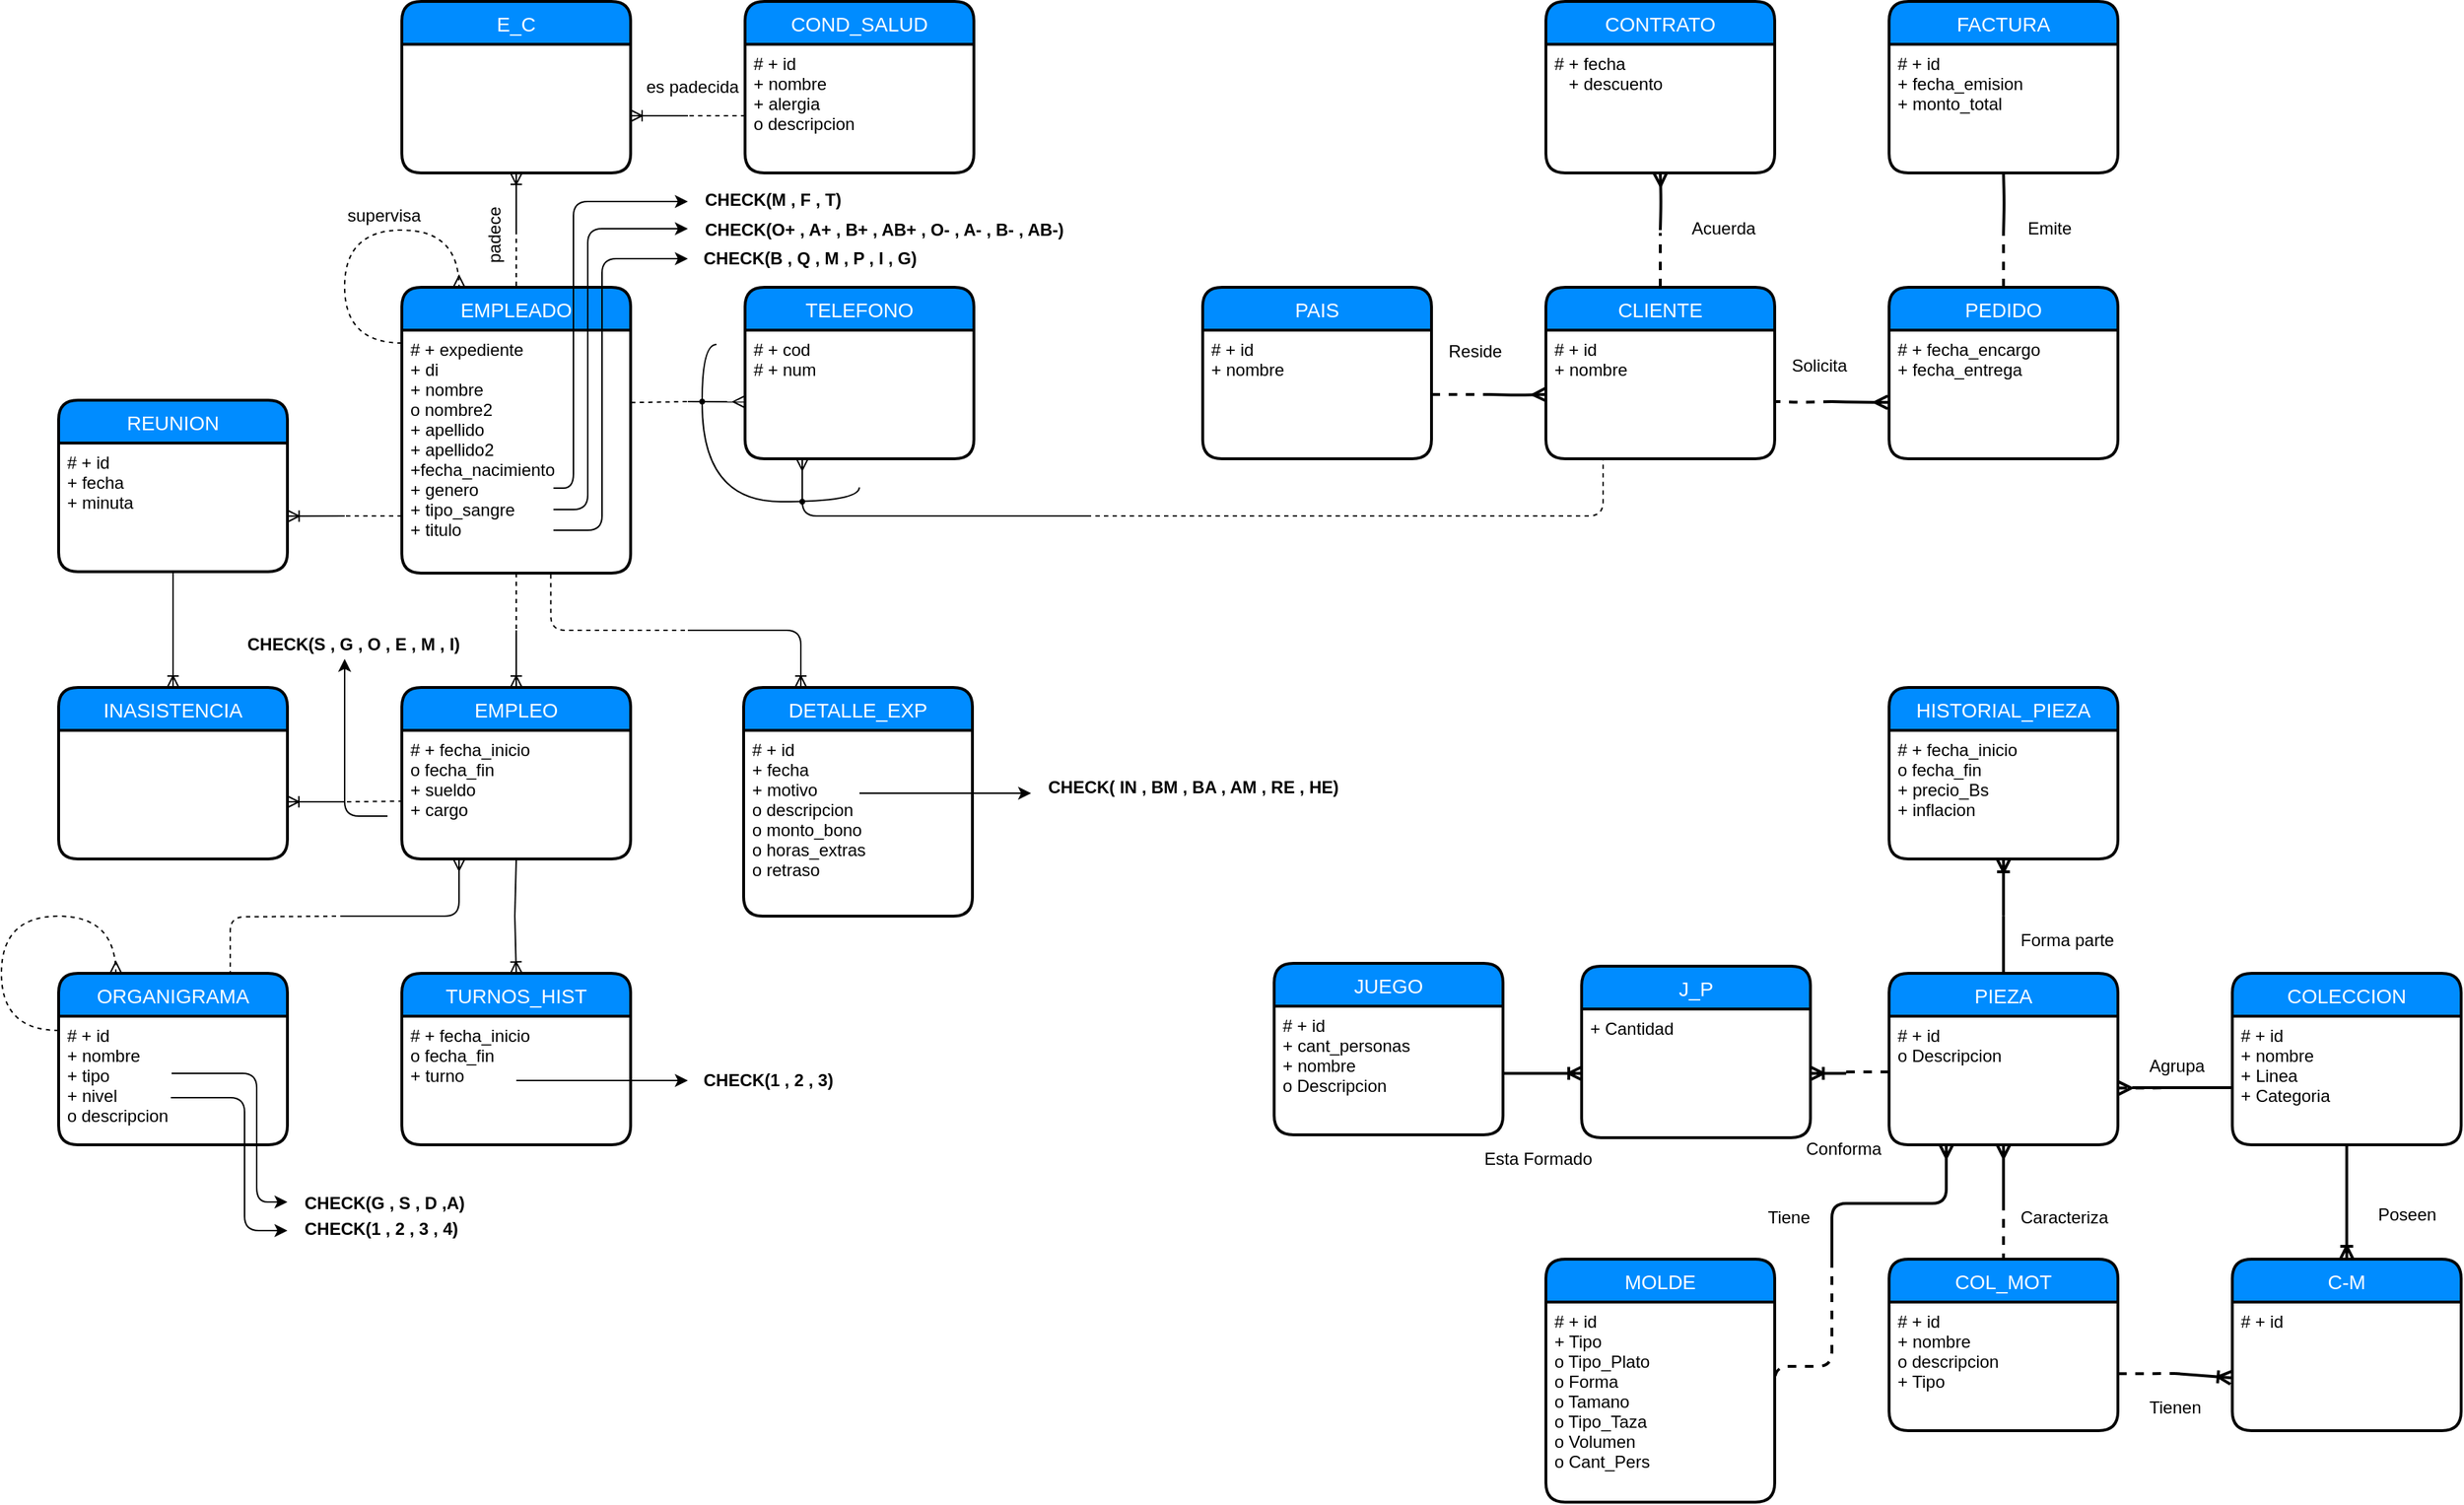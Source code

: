 <mxfile version="10.7.3" type="github"><diagram id="KdZ5281UHCIXJ5K23aXB" name="Page-1"><mxGraphModel dx="981" dy="747" grid="1" gridSize="10" guides="1" tooltips="1" connect="1" arrows="1" fold="1" page="1" pageScale="1" pageWidth="413" pageHeight="291" background="none" math="0" shadow="0"><root><mxCell id="0"/><mxCell id="1" parent="0"/><mxCell id="2Ukig7DDvjT-zc9_AMr1-45" value="" style="edgeStyle=orthogonalEdgeStyle;fontSize=12;html=1;endArrow=ERmany;startArrow=none;strokeWidth=2;entryX=0.5;entryY=1;entryDx=0;entryDy=0;endFill=0;startFill=0;" parent="1" target="8MFb2g2aByraUoQBcx5X-42" edge="1"><mxGeometry width="100" height="100" relative="1" as="geometry"><mxPoint x="1600" y="240" as="sourcePoint"/><mxPoint x="2820" y="192" as="targetPoint"/></mxGeometry></mxCell><mxCell id="2Ukig7DDvjT-zc9_AMr1-69" value="" style="edgeStyle=orthogonalEdgeStyle;fontSize=12;html=1;endArrow=none;startArrow=ERmany;strokeWidth=2;endFill=0;startFill=0;exitX=-0.006;exitY=0.561;exitDx=0;exitDy=0;exitPerimeter=0;" parent="1" source="8MFb2g2aByraUoQBcx5X-36" edge="1"><mxGeometry width="100" height="100" relative="1" as="geometry"><mxPoint x="1750" y="370" as="sourcePoint"/><mxPoint x="1720" y="360" as="targetPoint"/><Array as="points"><mxPoint x="1740" y="360"/></Array></mxGeometry></mxCell><mxCell id="2Ukig7DDvjT-zc9_AMr1-70" value="" style="edgeStyle=orthogonalEdgeStyle;fontSize=12;html=1;endArrow=none;startArrow=none;strokeWidth=2;entryX=0.5;entryY=1;entryDx=0;entryDy=0;startFill=0;endFill=0;" parent="1" target="8MFb2g2aByraUoQBcx5X-44" edge="1"><mxGeometry width="100" height="100" relative="1" as="geometry"><mxPoint x="1840" y="242" as="sourcePoint"/><mxPoint x="2890" y="105" as="targetPoint"/></mxGeometry></mxCell><mxCell id="2Ukig7DDvjT-zc9_AMr1-71" value="" style="edgeStyle=orthogonalEdgeStyle;fontSize=12;html=1;endArrow=none;startArrow=none;strokeWidth=2;entryX=1.005;entryY=0.555;entryDx=0;entryDy=0;startFill=0;endFill=0;dashed=1;entryPerimeter=0;" parent="1" target="8MFb2g2aByraUoQBcx5X-38" edge="1"><mxGeometry width="100" height="100" relative="1" as="geometry"><mxPoint x="1720" y="360" as="sourcePoint"/><mxPoint x="2580" y="432" as="targetPoint"/><Array as="points"/></mxGeometry></mxCell><mxCell id="2Ukig7DDvjT-zc9_AMr1-72" value="" style="edgeStyle=orthogonalEdgeStyle;fontSize=12;html=1;endArrow=none;startArrow=none;strokeWidth=2;exitX=0.5;exitY=0;exitDx=0;exitDy=0;startFill=0;endFill=0;dashed=1;" parent="1" source="8MFb2g2aByraUoQBcx5X-37" edge="1"><mxGeometry width="100" height="100" relative="1" as="geometry"><mxPoint x="2750" y="272" as="sourcePoint"/><mxPoint x="1600" y="242" as="targetPoint"/></mxGeometry></mxCell><mxCell id="2Ukig7DDvjT-zc9_AMr1-75" value="" style="edgeStyle=orthogonalEdgeStyle;fontSize=12;html=1;endArrow=ERmany;startArrow=none;strokeWidth=2;entryX=0;entryY=0.5;entryDx=0;entryDy=0;endFill=0;startFill=0;" parent="1" target="8MFb2g2aByraUoQBcx5X-38" edge="1"><mxGeometry width="100" height="100" relative="1" as="geometry"><mxPoint x="1480" y="355" as="sourcePoint"/><mxPoint x="2480" y="512" as="targetPoint"/></mxGeometry></mxCell><mxCell id="2Ukig7DDvjT-zc9_AMr1-77" value="" style="edgeStyle=orthogonalEdgeStyle;fontSize=12;html=1;endArrow=none;startArrow=none;strokeWidth=2;dashed=1;startFill=0;endFill=0;exitX=0.5;exitY=0;exitDx=0;exitDy=0;" parent="1" source="8MFb2g2aByraUoQBcx5X-35" edge="1"><mxGeometry width="100" height="100" relative="1" as="geometry"><mxPoint x="2400" y="282" as="sourcePoint"/><mxPoint x="1840" y="242" as="targetPoint"/></mxGeometry></mxCell><mxCell id="8MFb2g2aByraUoQBcx5X-41" value="CONTRATO" style="swimlane;childLayout=stackLayout;horizontal=1;startSize=30;horizontalStack=0;fillColor=#008cff;fontColor=#FFFFFF;rounded=1;fontSize=14;fontStyle=0;strokeWidth=2;resizeParent=0;resizeLast=1;shadow=0;dashed=0;align=center;" parent="1" vertex="1"><mxGeometry x="1520" y="80" width="160" height="120" as="geometry"/></mxCell><mxCell id="8MFb2g2aByraUoQBcx5X-42" value="# + fecha&#10;   + descuento&#10;" style="align=left;strokeColor=none;fillColor=none;spacingLeft=4;fontSize=12;verticalAlign=top;resizable=0;rotatable=0;part=1;" parent="8MFb2g2aByraUoQBcx5X-41" vertex="1"><mxGeometry y="30" width="160" height="90" as="geometry"/></mxCell><mxCell id="8MFb2g2aByraUoQBcx5X-37" value="CLIENTE" style="swimlane;childLayout=stackLayout;horizontal=1;startSize=30;horizontalStack=0;fillColor=#008cff;fontColor=#FFFFFF;rounded=1;fontSize=14;fontStyle=0;strokeWidth=2;resizeParent=0;resizeLast=1;shadow=0;dashed=0;align=center;" parent="1" vertex="1"><mxGeometry x="1520" y="280" width="160" height="120" as="geometry"/></mxCell><mxCell id="8MFb2g2aByraUoQBcx5X-38" value="# + id&#10;+ nombre&#10;" style="align=left;strokeColor=none;fillColor=none;spacingLeft=4;fontSize=12;verticalAlign=top;resizable=0;rotatable=0;part=1;" parent="8MFb2g2aByraUoQBcx5X-37" vertex="1"><mxGeometry y="30" width="160" height="90" as="geometry"/></mxCell><mxCell id="8MFb2g2aByraUoQBcx5X-45" value="PAIS" style="swimlane;childLayout=stackLayout;horizontal=1;startSize=30;horizontalStack=0;fillColor=#008cff;fontColor=#FFFFFF;rounded=1;fontSize=14;fontStyle=0;strokeWidth=2;resizeParent=0;resizeLast=1;shadow=0;dashed=0;align=center;" parent="1" vertex="1"><mxGeometry x="1280" y="280" width="160" height="120" as="geometry"/></mxCell><mxCell id="8MFb2g2aByraUoQBcx5X-46" value="# + id&#10;+ nombre&#10;" style="align=left;strokeColor=none;fillColor=none;spacingLeft=4;fontSize=12;verticalAlign=top;resizable=0;rotatable=0;part=1;" parent="8MFb2g2aByraUoQBcx5X-45" vertex="1"><mxGeometry y="30" width="160" height="90" as="geometry"/></mxCell><mxCell id="8MFb2g2aByraUoQBcx5X-35" value="PEDIDO" style="swimlane;childLayout=stackLayout;horizontal=1;startSize=30;horizontalStack=0;fillColor=#008cff;fontColor=#FFFFFF;rounded=1;fontSize=14;fontStyle=0;strokeWidth=2;resizeParent=0;resizeLast=1;shadow=0;dashed=0;align=center;" parent="1" vertex="1"><mxGeometry x="1760" y="280" width="160" height="120" as="geometry"/></mxCell><mxCell id="8MFb2g2aByraUoQBcx5X-36" value="# + fecha_encargo&#10;+ fecha_entrega&#10;" style="align=left;strokeColor=none;fillColor=none;spacingLeft=4;fontSize=12;verticalAlign=top;resizable=0;rotatable=0;part=1;" parent="8MFb2g2aByraUoQBcx5X-35" vertex="1"><mxGeometry y="30" width="160" height="90" as="geometry"/></mxCell><mxCell id="8MFb2g2aByraUoQBcx5X-43" value="FACTURA" style="swimlane;childLayout=stackLayout;horizontal=1;startSize=30;horizontalStack=0;fillColor=#008cff;fontColor=#FFFFFF;rounded=1;fontSize=14;fontStyle=0;strokeWidth=2;resizeParent=0;resizeLast=1;shadow=0;dashed=0;align=center;" parent="1" vertex="1"><mxGeometry x="1760" y="80" width="160" height="120" as="geometry"/></mxCell><mxCell id="8MFb2g2aByraUoQBcx5X-44" value="# + id&#10;+ fecha_emision&#10;+ monto_total&#10;" style="align=left;strokeColor=none;fillColor=none;spacingLeft=4;fontSize=12;verticalAlign=top;resizable=0;rotatable=0;part=1;" parent="8MFb2g2aByraUoQBcx5X-43" vertex="1"><mxGeometry y="30" width="160" height="90" as="geometry"/></mxCell><mxCell id="n-U957PJ77LbrrC97Px5-15" value="COLECCION" style="swimlane;childLayout=stackLayout;horizontal=1;startSize=30;horizontalStack=0;fillColor=#008cff;fontColor=#FFFFFF;rounded=1;fontSize=14;fontStyle=0;strokeWidth=2;resizeParent=0;resizeLast=1;shadow=0;dashed=0;align=center;" parent="1" vertex="1"><mxGeometry x="2000" y="760" width="160" height="120" as="geometry"/></mxCell><mxCell id="n-U957PJ77LbrrC97Px5-16" value="# + id&#10;+ nombre&#10;+ Linea&#10;+ Categoria&#10;" style="align=left;strokeColor=none;fillColor=none;spacingLeft=4;fontSize=12;verticalAlign=top;resizable=0;rotatable=0;part=1;" parent="n-U957PJ77LbrrC97Px5-15" vertex="1"><mxGeometry y="30" width="160" height="90" as="geometry"/></mxCell><mxCell id="n-U957PJ77LbrrC97Px5-17" value="PIEZA" style="swimlane;childLayout=stackLayout;horizontal=1;startSize=30;horizontalStack=0;fillColor=#008cff;fontColor=#FFFFFF;rounded=1;fontSize=14;fontStyle=0;strokeWidth=2;resizeParent=0;resizeLast=1;shadow=0;dashed=0;align=center;" parent="1" vertex="1"><mxGeometry x="1760" y="760" width="160" height="120" as="geometry"/></mxCell><mxCell id="n-U957PJ77LbrrC97Px5-18" value="# + id&#10;o Descripcion&#10;" style="align=left;strokeColor=none;fillColor=none;spacingLeft=4;fontSize=12;verticalAlign=top;resizable=0;rotatable=0;part=1;" parent="n-U957PJ77LbrrC97Px5-17" vertex="1"><mxGeometry y="30" width="160" height="90" as="geometry"/></mxCell><mxCell id="n-U957PJ77LbrrC97Px5-45" value="" style="edgeStyle=orthogonalEdgeStyle;fontSize=12;html=1;endArrow=none;startArrow=ERoneToMany;startFill=0;endFill=0;exitX=0.5;exitY=1;exitDx=0;exitDy=0;strokeWidth=2;" parent="1" source="n-U957PJ77LbrrC97Px5-60" edge="1"><mxGeometry width="100" height="100" relative="1" as="geometry"><mxPoint x="1760.5" y="719.667" as="sourcePoint"/><mxPoint x="1839.667" y="719.667" as="targetPoint"/><Array as="points"><mxPoint x="1840" y="720"/></Array></mxGeometry></mxCell><mxCell id="n-U957PJ77LbrrC97Px5-46" value="" style="edgeStyle=orthogonalEdgeStyle;fontSize=12;html=1;endArrow=none;startArrow=none;startFill=0;endFill=0;exitX=0.5;exitY=0;exitDx=0;exitDy=0;strokeWidth=2;" parent="1" source="n-U957PJ77LbrrC97Px5-17" edge="1"><mxGeometry width="100" height="100" relative="1" as="geometry"><mxPoint x="1760.5" y="719.667" as="sourcePoint"/><mxPoint x="1839.667" y="719.667" as="targetPoint"/><Array as="points"><mxPoint x="1840" y="720"/></Array></mxGeometry></mxCell><mxCell id="n-U957PJ77LbrrC97Px5-49" value="" style="edgeStyle=orthogonalEdgeStyle;fontSize=12;html=1;endArrow=none;startArrow=ERmany;startFill=0;endFill=0;exitX=0.5;exitY=1;exitDx=0;exitDy=0;strokeWidth=2;" parent="1" source="n-U957PJ77LbrrC97Px5-18" edge="1"><mxGeometry width="100" height="100" relative="1" as="geometry"><mxPoint x="1900" y="930.667" as="sourcePoint"/><mxPoint x="1840" y="920" as="targetPoint"/><Array as="points"/></mxGeometry></mxCell><mxCell id="n-U957PJ77LbrrC97Px5-50" value="" style="edgeStyle=orthogonalEdgeStyle;fontSize=12;html=1;endArrow=none;startArrow=none;dashed=1;startFill=0;endFill=0;entryX=0.5;entryY=0;entryDx=0;entryDy=0;strokeWidth=2;" parent="1" target="n-U957PJ77LbrrC97Px5-13" edge="1"><mxGeometry width="100" height="100" relative="1" as="geometry"><mxPoint x="1840" y="920" as="sourcePoint"/><mxPoint x="2009.667" y="929.667" as="targetPoint"/><Array as="points"><mxPoint x="1840" y="929"/><mxPoint x="1840" y="929"/></Array></mxGeometry></mxCell><mxCell id="n-U957PJ77LbrrC97Px5-54" value="" style="edgeStyle=orthogonalEdgeStyle;fontSize=12;html=1;endArrow=none;startArrow=none;startFill=0;endFill=0;entryX=0;entryY=0.556;entryDx=0;entryDy=0;entryPerimeter=0;strokeWidth=2;" parent="1" target="n-U957PJ77LbrrC97Px5-16" edge="1"><mxGeometry width="100" height="100" relative="1" as="geometry"><mxPoint x="1960" y="840" as="sourcePoint"/><mxPoint x="2060.5" y="919.667" as="targetPoint"/><Array as="points"><mxPoint x="1980" y="840"/><mxPoint x="1980" y="840"/></Array></mxGeometry></mxCell><mxCell id="n-U957PJ77LbrrC97Px5-55" value="" style="edgeStyle=orthogonalEdgeStyle;fontSize=12;html=1;endArrow=none;startArrow=ERmany;startFill=0;endFill=0;exitX=1.002;exitY=0.559;exitDx=0;exitDy=0;exitPerimeter=0;dashed=1;strokeWidth=2;" parent="1" source="n-U957PJ77LbrrC97Px5-18" edge="1"><mxGeometry width="100" height="100" relative="1" as="geometry"><mxPoint x="1930" y="850" as="sourcePoint"/><mxPoint x="1960" y="840" as="targetPoint"/><Array as="points"><mxPoint x="1940" y="840"/><mxPoint x="1940" y="840"/></Array></mxGeometry></mxCell><mxCell id="n-U957PJ77LbrrC97Px5-59" value="HISTORIAL_PIEZA" style="swimlane;childLayout=stackLayout;horizontal=1;startSize=30;horizontalStack=0;fillColor=#008cff;fontColor=#FFFFFF;rounded=1;fontSize=14;fontStyle=0;strokeWidth=2;resizeParent=0;resizeLast=1;shadow=0;dashed=0;align=center;" parent="1" vertex="1"><mxGeometry x="1760" y="560" width="160" height="120" as="geometry"/></mxCell><mxCell id="n-U957PJ77LbrrC97Px5-60" value="# + fecha_inicio&#10;o fecha_fin&#10;+ precio_Bs&#10;+ inflacion&#10;" style="align=left;strokeColor=none;fillColor=none;spacingLeft=4;fontSize=12;verticalAlign=top;resizable=0;rotatable=0;part=1;" parent="n-U957PJ77LbrrC97Px5-59" vertex="1"><mxGeometry y="30" width="160" height="90" as="geometry"/></mxCell><mxCell id="n-U957PJ77LbrrC97Px5-13" value="COL_MOT" style="swimlane;childLayout=stackLayout;horizontal=1;startSize=30;horizontalStack=0;fillColor=#008cff;fontColor=#FFFFFF;rounded=1;fontSize=14;fontStyle=0;strokeWidth=2;resizeParent=0;resizeLast=1;shadow=0;dashed=0;align=center;" parent="1" vertex="1"><mxGeometry x="1760" y="960" width="160" height="120" as="geometry"/></mxCell><mxCell id="n-U957PJ77LbrrC97Px5-14" value="# + id&#10;+ nombre&#10;o descripcion&#10;+ Tipo&#10;" style="align=left;strokeColor=none;fillColor=none;spacingLeft=4;fontSize=12;verticalAlign=top;resizable=0;rotatable=0;part=1;" parent="n-U957PJ77LbrrC97Px5-13" vertex="1"><mxGeometry y="30" width="160" height="90" as="geometry"/></mxCell><mxCell id="n-U957PJ77LbrrC97Px5-71" value="" style="edgeStyle=orthogonalEdgeStyle;fontSize=12;html=1;endArrow=none;startArrow=none;startFill=0;endFill=0;strokeWidth=2;exitX=1.001;exitY=0.557;exitDx=0;exitDy=0;exitPerimeter=0;dashed=1;" parent="1" source="n-U957PJ77LbrrC97Px5-14" edge="1"><mxGeometry width="100" height="100" relative="1" as="geometry"><mxPoint x="1920" y="1041" as="sourcePoint"/><mxPoint x="1960" y="1040" as="targetPoint"/><Array as="points"><mxPoint x="1940" y="1040"/><mxPoint x="1940" y="1040"/></Array></mxGeometry></mxCell><mxCell id="n-U957PJ77LbrrC97Px5-77" value="C-M" style="swimlane;childLayout=stackLayout;horizontal=1;startSize=30;horizontalStack=0;fillColor=#008cff;fontColor=#FFFFFF;rounded=1;fontSize=14;fontStyle=0;strokeWidth=2;resizeParent=0;resizeLast=1;shadow=0;dashed=0;align=center;" parent="1" vertex="1"><mxGeometry x="2000" y="960" width="160" height="120" as="geometry"/></mxCell><mxCell id="n-U957PJ77LbrrC97Px5-78" value="# + id" style="align=left;strokeColor=none;fillColor=none;spacingLeft=4;fontSize=12;verticalAlign=top;resizable=0;rotatable=0;part=1;" parent="n-U957PJ77LbrrC97Px5-77" vertex="1"><mxGeometry y="30" width="160" height="90" as="geometry"/></mxCell><mxCell id="1t8jp2ExBlHIEbBPJkbj-30" value="" style="edgeStyle=orthogonalEdgeStyle;fontSize=12;html=1;endArrow=none;startArrow=none;strokeWidth=2;endFill=0;startFill=0;exitX=1;exitY=0.5;exitDx=0;exitDy=0;dashed=1;" parent="1" source="8MFb2g2aByraUoQBcx5X-46" edge="1"><mxGeometry width="100" height="100" relative="1" as="geometry"><mxPoint x="1450" y="350" as="sourcePoint"/><mxPoint x="1480" y="355" as="targetPoint"/></mxGeometry></mxCell><mxCell id="2U6bCRyhWDE1YQXU-Az3-1" value="Esta Formado" style="text;html=1;resizable=0;points=[];autosize=1;align=left;verticalAlign=top;spacingTop=-4;" parent="1" vertex="1"><mxGeometry x="1475" y="880" width="90" height="20" as="geometry"/></mxCell><mxCell id="2U6bCRyhWDE1YQXU-Az3-2" value="Agrupa" style="text;html=1;resizable=0;points=[];autosize=1;align=left;verticalAlign=top;spacingTop=-4;" parent="1" vertex="1"><mxGeometry x="1940" y="815" width="50" height="20" as="geometry"/></mxCell><mxCell id="2U6bCRyhWDE1YQXU-Az3-5" value="Tienen" style="text;html=1;resizable=0;points=[];autosize=1;align=left;verticalAlign=top;spacingTop=-4;" parent="1" vertex="1"><mxGeometry x="1940" y="1054" width="50" height="20" as="geometry"/></mxCell><mxCell id="2U6bCRyhWDE1YQXU-Az3-6" value="Caracteriza" style="text;html=1;resizable=0;points=[];autosize=1;align=left;verticalAlign=top;spacingTop=-4;" parent="1" vertex="1"><mxGeometry x="1850" y="921" width="80" height="20" as="geometry"/></mxCell><mxCell id="2U6bCRyhWDE1YQXU-Az3-9" value="Forma parte" style="text;html=1;resizable=0;points=[];autosize=1;align=left;verticalAlign=top;spacingTop=-4;" parent="1" vertex="1"><mxGeometry x="1850" y="727" width="80" height="20" as="geometry"/></mxCell><mxCell id="2U6bCRyhWDE1YQXU-Az3-11" value="MOLDE" style="swimlane;childLayout=stackLayout;horizontal=1;startSize=30;horizontalStack=0;fillColor=#008cff;fontColor=#FFFFFF;rounded=1;fontSize=14;fontStyle=0;strokeWidth=2;resizeParent=0;resizeLast=1;shadow=0;dashed=0;align=center;" parent="1" vertex="1"><mxGeometry x="1520" y="960" width="160" height="170" as="geometry"/></mxCell><mxCell id="2U6bCRyhWDE1YQXU-Az3-12" value="# + id&#10;+ Tipo&#10;o Tipo_Plato&#10;o Forma&#10;o Tamano&#10;o Tipo_Taza&#10;o Volumen&#10;o Cant_Pers&#10;&#10;" style="align=left;strokeColor=none;fillColor=none;spacingLeft=4;fontSize=12;verticalAlign=top;resizable=0;rotatable=0;part=1;" parent="2U6bCRyhWDE1YQXU-Az3-11" vertex="1"><mxGeometry y="30" width="160" height="140" as="geometry"/></mxCell><mxCell id="2U6bCRyhWDE1YQXU-Az3-16" value="" style="edgeStyle=orthogonalEdgeStyle;fontSize=12;html=1;endArrow=none;startArrow=none;dashed=1;startFill=0;endFill=0;entryX=1;entryY=0.5;entryDx=0;entryDy=0;strokeWidth=2;" parent="1" target="2U6bCRyhWDE1YQXU-Az3-12" edge="1"><mxGeometry width="100" height="100" relative="1" as="geometry"><mxPoint x="1720" y="960" as="sourcePoint"/><mxPoint x="1720" y="1070" as="targetPoint"/><Array as="points"><mxPoint x="1720" y="1035"/></Array></mxGeometry></mxCell><mxCell id="2U6bCRyhWDE1YQXU-Az3-17" value="" style="edgeStyle=orthogonalEdgeStyle;fontSize=12;html=1;endArrow=ERmany;startArrow=none;startFill=0;endFill=0;strokeWidth=2;entryX=0.25;entryY=1;entryDx=0;entryDy=0;" parent="1" target="n-U957PJ77LbrrC97Px5-18" edge="1"><mxGeometry width="100" height="100" relative="1" as="geometry"><mxPoint x="1720" y="960" as="sourcePoint"/><mxPoint x="1731" y="880" as="targetPoint"/><Array as="points"><mxPoint x="1720" y="921"/><mxPoint x="1800" y="921"/></Array></mxGeometry></mxCell><mxCell id="2U6bCRyhWDE1YQXU-Az3-18" value="Tiene" style="text;html=1;strokeColor=none;fillColor=none;align=center;verticalAlign=middle;whiteSpace=wrap;rounded=0;" parent="1" vertex="1"><mxGeometry x="1670" y="921" width="40" height="20" as="geometry"/></mxCell><mxCell id="2U6bCRyhWDE1YQXU-Az3-27" value="" style="endArrow=ERoneToMany;html=1;strokeWidth=2;endFill=0;" parent="1" edge="1"><mxGeometry width="50" height="50" relative="1" as="geometry"><mxPoint x="1960" y="1040" as="sourcePoint"/><mxPoint x="1999" y="1043" as="targetPoint"/></mxGeometry></mxCell><mxCell id="ecQunXTsC8GVdvr3yXkD-1" value="Solicita" style="text;html=1;resizable=0;points=[];autosize=1;align=left;verticalAlign=top;spacingTop=-4;" parent="1" vertex="1"><mxGeometry x="1690" y="325" width="50" height="20" as="geometry"/></mxCell><mxCell id="ecQunXTsC8GVdvr3yXkD-2" value="Emite" style="text;html=1;resizable=0;points=[];autosize=1;align=left;verticalAlign=top;spacingTop=-4;" parent="1" vertex="1"><mxGeometry x="1855" y="229" width="50" height="20" as="geometry"/></mxCell><mxCell id="ecQunXTsC8GVdvr3yXkD-3" value="Acuerda" style="text;html=1;resizable=0;points=[];autosize=1;align=left;verticalAlign=top;spacingTop=-4;" parent="1" vertex="1"><mxGeometry x="1620" y="229" width="60" height="20" as="geometry"/></mxCell><mxCell id="ecQunXTsC8GVdvr3yXkD-4" value="Reside" style="text;html=1;resizable=0;points=[];autosize=1;align=left;verticalAlign=top;spacingTop=-4;" parent="1" vertex="1"><mxGeometry x="1450" y="315" width="50" height="20" as="geometry"/></mxCell><mxCell id="N-Uni06-VguMJEZUlkR4-1" value="" style="endArrow=ERoneToMany;html=1;strokeWidth=2;endFill=0;exitX=0.5;exitY=1;exitDx=0;exitDy=0;" parent="1" source="n-U957PJ77LbrrC97Px5-16" target="n-U957PJ77LbrrC97Px5-77" edge="1"><mxGeometry width="50" height="50" relative="1" as="geometry"><mxPoint x="2070" y="910" as="sourcePoint"/><mxPoint x="2130" y="930" as="targetPoint"/></mxGeometry></mxCell><mxCell id="n-U957PJ77LbrrC97Px5-19" value="JUEGO" style="swimlane;childLayout=stackLayout;horizontal=1;startSize=30;horizontalStack=0;fillColor=#008cff;fontColor=#FFFFFF;rounded=1;fontSize=14;fontStyle=0;strokeWidth=2;resizeParent=0;resizeLast=1;shadow=0;dashed=0;align=center;" parent="1" vertex="1"><mxGeometry x="1330" y="753" width="160" height="120" as="geometry"/></mxCell><mxCell id="n-U957PJ77LbrrC97Px5-20" value="# + id&#10;+ cant_personas&#10;+ nombre&#10;o Descripcion&#10;" style="align=left;strokeColor=none;fillColor=none;spacingLeft=4;fontSize=12;verticalAlign=top;resizable=0;rotatable=0;part=1;" parent="n-U957PJ77LbrrC97Px5-19" vertex="1"><mxGeometry y="30" width="160" height="90" as="geometry"/></mxCell><mxCell id="N-Uni06-VguMJEZUlkR4-3" value="J_P" style="swimlane;childLayout=stackLayout;horizontal=1;startSize=30;horizontalStack=0;fillColor=#008cff;fontColor=#FFFFFF;rounded=1;fontSize=14;fontStyle=0;strokeWidth=2;resizeParent=0;resizeLast=1;shadow=0;dashed=0;align=center;" parent="1" vertex="1"><mxGeometry x="1545" y="755" width="160" height="120" as="geometry"/></mxCell><mxCell id="N-Uni06-VguMJEZUlkR4-4" value="+ Cantidad" style="align=left;strokeColor=none;fillColor=none;spacingLeft=4;fontSize=12;verticalAlign=top;resizable=0;rotatable=0;part=1;" parent="N-Uni06-VguMJEZUlkR4-3" vertex="1"><mxGeometry y="30" width="160" height="90" as="geometry"/></mxCell><mxCell id="N-Uni06-VguMJEZUlkR4-5" value="" style="endArrow=none;html=1;strokeWidth=2;startArrow=ERoneToMany;startFill=0;exitX=0;exitY=0.5;exitDx=0;exitDy=0;entryX=1;entryY=0.522;entryDx=0;entryDy=0;entryPerimeter=0;" parent="1" source="N-Uni06-VguMJEZUlkR4-4" target="n-U957PJ77LbrrC97Px5-20" edge="1"><mxGeometry width="50" height="50" relative="1" as="geometry"><mxPoint x="1530" y="830" as="sourcePoint"/><mxPoint x="1500" y="830" as="targetPoint"/></mxGeometry></mxCell><mxCell id="N-Uni06-VguMJEZUlkR4-6" value="" style="endArrow=none;dashed=1;html=1;strokeWidth=2;entryX=0;entryY=0.433;entryDx=0;entryDy=0;entryPerimeter=0;" parent="1" target="n-U957PJ77LbrrC97Px5-18" edge="1"><mxGeometry width="50" height="50" relative="1" as="geometry"><mxPoint x="1730" y="829" as="sourcePoint"/><mxPoint x="1750" y="830" as="targetPoint"/></mxGeometry></mxCell><mxCell id="N-Uni06-VguMJEZUlkR4-7" value="" style="endArrow=none;html=1;strokeWidth=2;startArrow=ERoneToMany;startFill=0;exitX=1;exitY=0.5;exitDx=0;exitDy=0;" parent="1" source="N-Uni06-VguMJEZUlkR4-4" edge="1"><mxGeometry width="50" height="50" relative="1" as="geometry"><mxPoint x="1710" y="850" as="sourcePoint"/><mxPoint x="1730" y="830" as="targetPoint"/></mxGeometry></mxCell><mxCell id="N-Uni06-VguMJEZUlkR4-8" value="Poseen" style="text;html=1;resizable=0;points=[];autosize=1;align=left;verticalAlign=top;spacingTop=-4;" parent="1" vertex="1"><mxGeometry x="2100" y="919" width="60" height="20" as="geometry"/></mxCell><mxCell id="N-Uni06-VguMJEZUlkR4-9" value="Conforma" style="text;html=1;resizable=0;points=[];autosize=1;align=left;verticalAlign=top;spacingTop=-4;" parent="1" vertex="1"><mxGeometry x="1700" y="873" width="70" height="20" as="geometry"/></mxCell><mxCell id="o8Cp47a7-h-ELg4AYFY1-5" value="TELEFONO" style="swimlane;childLayout=stackLayout;horizontal=1;startSize=30;horizontalStack=0;fillColor=#008cff;fontColor=#FFFFFF;rounded=1;fontSize=14;fontStyle=0;strokeWidth=2;resizeParent=0;resizeLast=1;shadow=0;dashed=0;align=center;" parent="1" vertex="1"><mxGeometry x="960" y="280" width="160" height="120" as="geometry"/></mxCell><mxCell id="o8Cp47a7-h-ELg4AYFY1-6" value="# + cod&#10;# + num&#10;" style="align=left;strokeColor=none;fillColor=none;spacingLeft=4;fontSize=12;verticalAlign=top;resizable=0;rotatable=0;part=1;" parent="o8Cp47a7-h-ELg4AYFY1-5" vertex="1"><mxGeometry y="30" width="160" height="90" as="geometry"/></mxCell><mxCell id="o8Cp47a7-h-ELg4AYFY1-3" value="EMPLEADO" style="swimlane;childLayout=stackLayout;horizontal=1;startSize=30;horizontalStack=0;fillColor=#008cff;fontColor=#FFFFFF;rounded=1;fontSize=14;fontStyle=0;strokeWidth=2;resizeParent=0;resizeLast=1;shadow=0;dashed=0;align=center;" parent="1" vertex="1"><mxGeometry x="720" y="280" width="160" height="200" as="geometry"/></mxCell><mxCell id="o8Cp47a7-h-ELg4AYFY1-10" value="" style="endArrow=classic;html=1;edgeStyle=elbowEdgeStyle;" parent="o8Cp47a7-h-ELg4AYFY1-3" edge="1"><mxGeometry width="50" height="50" relative="1" as="geometry"><mxPoint x="106" y="170" as="sourcePoint"/><mxPoint x="200" y="-20" as="targetPoint"/><Array as="points"><mxPoint x="140" y="80"/></Array></mxGeometry></mxCell><mxCell id="o8Cp47a7-h-ELg4AYFY1-4" value="# + expediente&#10;+ di&#10;+ nombre&#10;o nombre2&#10;+ apellido&#10;+ apellido2&#10;+fecha_nacimiento&#10;+ genero&#10;+ tipo_sangre&#10;+ titulo&#10;&#10;" style="align=left;strokeColor=none;fillColor=none;spacingLeft=4;fontSize=12;verticalAlign=top;resizable=0;rotatable=0;part=1;" parent="o8Cp47a7-h-ELg4AYFY1-3" vertex="1"><mxGeometry y="30" width="160" height="170" as="geometry"/></mxCell><mxCell id="o8Cp47a7-h-ELg4AYFY1-30" value="" style="edgeStyle=orthogonalEdgeStyle;fontSize=12;html=1;endArrow=ERmany;startArrow=none;curved=1;entryX=0.25;entryY=0;entryDx=0;entryDy=0;exitX=0;exitY=0.053;exitDx=0;exitDy=0;exitPerimeter=0;dashed=1;startFill=0;endFill=0;" parent="o8Cp47a7-h-ELg4AYFY1-3" source="o8Cp47a7-h-ELg4AYFY1-4" target="o8Cp47a7-h-ELg4AYFY1-3" edge="1"><mxGeometry width="100" height="100" relative="1" as="geometry"><mxPoint x="-50" y="55" as="sourcePoint"/><mxPoint x="50" y="-45" as="targetPoint"/><Array as="points"><mxPoint x="-40" y="39"/><mxPoint x="-40" y="-40"/><mxPoint x="40" y="-40"/></Array></mxGeometry></mxCell><mxCell id="o8Cp47a7-h-ELg4AYFY1-8" value="" style="endArrow=classic;html=1;edgeStyle=elbowEdgeStyle;" parent="1" edge="1"><mxGeometry width="50" height="50" relative="1" as="geometry"><mxPoint x="826" y="420.5" as="sourcePoint"/><mxPoint x="920" y="220" as="targetPoint"/><Array as="points"><mxPoint x="840" y="320"/></Array></mxGeometry></mxCell><mxCell id="o8Cp47a7-h-ELg4AYFY1-9" value="" style="endArrow=classic;html=1;edgeStyle=elbowEdgeStyle;" parent="1" edge="1"><mxGeometry width="50" height="50" relative="1" as="geometry"><mxPoint x="826" y="435.5" as="sourcePoint"/><mxPoint x="920" y="239" as="targetPoint"/><Array as="points"><mxPoint x="850" y="340"/></Array></mxGeometry></mxCell><mxCell id="o8Cp47a7-h-ELg4AYFY1-11" value="CHECK(M , F , T)" style="text;html=1;resizable=0;points=[];autosize=1;align=left;verticalAlign=top;spacingTop=-4;fontStyle=1" parent="1" vertex="1"><mxGeometry x="930" y="209" width="110" height="20" as="geometry"/></mxCell><mxCell id="o8Cp47a7-h-ELg4AYFY1-12" value="CHECK(O+ , A+ , B+ , AB+ , O- , A- , B- , AB-)" style="text;html=1;resizable=0;points=[];autosize=1;align=left;verticalAlign=top;spacingTop=-4;fontStyle=1" parent="1" vertex="1"><mxGeometry x="930" y="230" width="260" height="20" as="geometry"/></mxCell><mxCell id="o8Cp47a7-h-ELg4AYFY1-13" value="CHECK(B , Q , M , P , I , G)" style="text;html=1;resizable=0;points=[];autosize=1;align=left;verticalAlign=top;spacingTop=-4;fontStyle=1" parent="1" vertex="1"><mxGeometry x="928.5" y="250" width="160" height="20" as="geometry"/></mxCell><mxCell id="o8Cp47a7-h-ELg4AYFY1-15" value="" style="fontSize=12;html=1;endArrow=none;startArrow=none;exitX=1.002;exitY=0.298;exitDx=0;exitDy=0;exitPerimeter=0;dashed=1;startFill=0;endFill=0;" parent="1" source="o8Cp47a7-h-ELg4AYFY1-4" edge="1"><mxGeometry width="100" height="100" relative="1" as="geometry"><mxPoint x="890" y="360" as="sourcePoint"/><mxPoint x="920" y="360" as="targetPoint"/></mxGeometry></mxCell><mxCell id="o8Cp47a7-h-ELg4AYFY1-16" value="" style="fontSize=12;html=1;endArrow=ERmany;startArrow=none;entryX=-0.002;entryY=0.557;entryDx=0;entryDy=0;entryPerimeter=0;startFill=0;" parent="1" target="o8Cp47a7-h-ELg4AYFY1-6" edge="1"><mxGeometry width="100" height="100" relative="1" as="geometry"><mxPoint x="920" y="360" as="sourcePoint"/><mxPoint x="950" y="360" as="targetPoint"/></mxGeometry></mxCell><mxCell id="o8Cp47a7-h-ELg4AYFY1-17" value="" style="fontSize=12;html=1;endArrow=none;startArrow=ERmany;exitX=0.25;exitY=1;exitDx=0;exitDy=0;startFill=0;endFill=0;edgeStyle=elbowEdgeStyle;" parent="1" source="o8Cp47a7-h-ELg4AYFY1-6" edge="1"><mxGeometry width="100" height="100" relative="1" as="geometry"><mxPoint x="1159.429" y="440.762" as="sourcePoint"/><mxPoint x="1199" y="440" as="targetPoint"/><Array as="points"><mxPoint x="1000" y="420"/></Array></mxGeometry></mxCell><mxCell id="o8Cp47a7-h-ELg4AYFY1-18" value="" style="fontSize=12;html=1;endArrow=none;startArrow=none;entryX=0.25;entryY=1;entryDx=0;entryDy=0;startFill=0;edgeStyle=elbowEdgeStyle;dashed=1;endFill=0;" parent="1" target="8MFb2g2aByraUoQBcx5X-38" edge="1"><mxGeometry width="100" height="100" relative="1" as="geometry"><mxPoint x="1199" y="440" as="sourcePoint"/><mxPoint x="1238.476" y="440.286" as="targetPoint"/><Array as="points"><mxPoint x="1560" y="420"/></Array></mxGeometry></mxCell><mxCell id="o8Cp47a7-h-ELg4AYFY1-19" value="" style="endArrow=none;html=1;edgeStyle=orthogonalEdgeStyle;curved=1;" parent="1" source="o8Cp47a7-h-ELg4AYFY1-20" edge="1"><mxGeometry width="50" height="50" relative="1" as="geometry"><mxPoint x="1040" y="420" as="sourcePoint"/><mxPoint x="940" y="320" as="targetPoint"/><Array as="points"><mxPoint x="930" y="320"/></Array></mxGeometry></mxCell><mxCell id="o8Cp47a7-h-ELg4AYFY1-20" value="" style="ellipse;whiteSpace=wrap;html=1;aspect=fixed;fillColor=#000000;" parent="1" vertex="1"><mxGeometry x="928.5" y="358.5" width="3" height="3" as="geometry"/></mxCell><mxCell id="o8Cp47a7-h-ELg4AYFY1-22" value="" style="endArrow=none;html=1;edgeStyle=orthogonalEdgeStyle;curved=1;" parent="1" target="o8Cp47a7-h-ELg4AYFY1-20" edge="1"><mxGeometry width="50" height="50" relative="1" as="geometry"><mxPoint x="1039.889" y="419.944" as="sourcePoint"/><mxPoint x="939.889" y="319.944" as="targetPoint"/><Array as="points"><mxPoint x="1040" y="430"/><mxPoint x="930" y="430"/></Array></mxGeometry></mxCell><mxCell id="o8Cp47a7-h-ELg4AYFY1-23" value="" style="ellipse;whiteSpace=wrap;html=1;aspect=fixed;fillColor=#000000;" parent="1" vertex="1"><mxGeometry x="998.5" y="428.5" width="3" height="3" as="geometry"/></mxCell><mxCell id="o8Cp47a7-h-ELg4AYFY1-31" value="E_C" style="swimlane;childLayout=stackLayout;horizontal=1;startSize=30;horizontalStack=0;fillColor=#008cff;fontColor=#FFFFFF;rounded=1;fontSize=14;fontStyle=0;strokeWidth=2;resizeParent=0;resizeLast=1;shadow=0;dashed=0;align=center;" parent="1" vertex="1"><mxGeometry x="720" y="80" width="160" height="120" as="geometry"/></mxCell><mxCell id="o8Cp47a7-h-ELg4AYFY1-33" value="" style="fontSize=12;html=1;endArrow=none;startArrow=ERoneToMany;startFill=0;endFill=0;exitX=0.5;exitY=1;exitDx=0;exitDy=0;" parent="1" source="o8Cp47a7-h-ELg4AYFY1-31" edge="1"><mxGeometry width="100" height="100" relative="1" as="geometry"><mxPoint x="800" y="210" as="sourcePoint"/><mxPoint x="800" y="240" as="targetPoint"/></mxGeometry></mxCell><mxCell id="o8Cp47a7-h-ELg4AYFY1-34" value="" style="fontSize=12;html=1;endArrow=none;startArrow=none;startFill=0;entryX=0.5;entryY=0;entryDx=0;entryDy=0;dashed=1;endFill=0;" parent="1" target="o8Cp47a7-h-ELg4AYFY1-3" edge="1"><mxGeometry width="100" height="100" relative="1" as="geometry"><mxPoint x="800" y="240" as="sourcePoint"/><mxPoint x="710" y="360" as="targetPoint"/></mxGeometry></mxCell><mxCell id="o8Cp47a7-h-ELg4AYFY1-36" value="" style="fontSize=12;html=1;endArrow=none;startArrow=none;startFill=0;endFill=0;exitX=0.001;exitY=0.555;exitDx=0;exitDy=0;exitPerimeter=0;dashed=1;" parent="1" source="o8Cp47a7-h-ELg4AYFY1-39" edge="1"><mxGeometry width="100" height="100" relative="1" as="geometry"><mxPoint x="940" y="170" as="sourcePoint"/><mxPoint x="920" y="160" as="targetPoint"/></mxGeometry></mxCell><mxCell id="o8Cp47a7-h-ELg4AYFY1-37" value="" style="fontSize=12;html=1;endArrow=ERoneToMany;startArrow=none;startFill=0;endFill=0;" parent="1" edge="1"><mxGeometry width="100" height="100" relative="1" as="geometry"><mxPoint x="920" y="160" as="sourcePoint"/><mxPoint x="880" y="160" as="targetPoint"/></mxGeometry></mxCell><mxCell id="o8Cp47a7-h-ELg4AYFY1-38" value="COND_SALUD" style="swimlane;childLayout=stackLayout;horizontal=1;startSize=30;horizontalStack=0;fillColor=#008cff;fontColor=#FFFFFF;rounded=1;fontSize=14;fontStyle=0;strokeWidth=2;resizeParent=0;resizeLast=1;shadow=0;dashed=0;align=center;" parent="1" vertex="1"><mxGeometry x="960" y="80" width="160" height="120" as="geometry"/></mxCell><mxCell id="o8Cp47a7-h-ELg4AYFY1-39" value="# + id&#10;+ nombre&#10;+ alergia&#10;o descripcion&#10;" style="align=left;strokeColor=none;fillColor=none;spacingLeft=4;fontSize=12;verticalAlign=top;resizable=0;rotatable=0;part=1;" parent="o8Cp47a7-h-ELg4AYFY1-38" vertex="1"><mxGeometry y="30" width="160" height="90" as="geometry"/></mxCell><mxCell id="o8Cp47a7-h-ELg4AYFY1-44" value="EMPLEO" style="swimlane;childLayout=stackLayout;horizontal=1;startSize=30;horizontalStack=0;fillColor=#008cff;fontColor=#FFFFFF;rounded=1;fontSize=14;fontStyle=0;strokeWidth=2;resizeParent=0;resizeLast=1;shadow=0;dashed=0;align=center;" parent="1" vertex="1"><mxGeometry x="720" y="560" width="160" height="120" as="geometry"/></mxCell><mxCell id="o8Cp47a7-h-ELg4AYFY1-45" value="# + fecha_inicio&#10;o fecha_fin&#10;+ sueldo&#10;+ cargo&#10;" style="align=left;strokeColor=none;fillColor=none;spacingLeft=4;fontSize=12;verticalAlign=top;resizable=0;rotatable=0;part=1;" parent="o8Cp47a7-h-ELg4AYFY1-44" vertex="1"><mxGeometry y="30" width="160" height="90" as="geometry"/></mxCell><mxCell id="o8Cp47a7-h-ELg4AYFY1-48" value="CHECK(S , G , O , E , M , I)" style="text;html=1;resizable=0;points=[];autosize=1;align=left;verticalAlign=top;spacingTop=-4;fontStyle=1" parent="1" vertex="1"><mxGeometry x="610" y="520" width="160" height="20" as="geometry"/></mxCell><mxCell id="o8Cp47a7-h-ELg4AYFY1-49" value="" style="fontSize=12;html=1;endArrow=none;startArrow=none;startFill=0;endFill=0;exitX=0.5;exitY=1;exitDx=0;exitDy=0;dashed=1;" parent="1" source="o8Cp47a7-h-ELg4AYFY1-4" edge="1"><mxGeometry width="100" height="100" relative="1" as="geometry"><mxPoint x="840" y="520" as="sourcePoint"/><mxPoint x="800" y="520" as="targetPoint"/></mxGeometry></mxCell><mxCell id="o8Cp47a7-h-ELg4AYFY1-50" value="" style="fontSize=12;html=1;endArrow=ERoneToMany;startArrow=none;startFill=0;endFill=0;entryX=0.5;entryY=0;entryDx=0;entryDy=0;" parent="1" target="o8Cp47a7-h-ELg4AYFY1-44" edge="1"><mxGeometry width="100" height="100" relative="1" as="geometry"><mxPoint x="800" y="520" as="sourcePoint"/><mxPoint x="760" y="520" as="targetPoint"/></mxGeometry></mxCell><mxCell id="o8Cp47a7-h-ELg4AYFY1-51" value="INASISTENCIA" style="swimlane;childLayout=stackLayout;horizontal=1;startSize=30;horizontalStack=0;fillColor=#008cff;fontColor=#FFFFFF;rounded=1;fontSize=14;fontStyle=0;strokeWidth=2;resizeParent=0;resizeLast=1;shadow=0;dashed=0;align=center;" parent="1" vertex="1"><mxGeometry x="480" y="560" width="160" height="120" as="geometry"/></mxCell><mxCell id="o8Cp47a7-h-ELg4AYFY1-55" value="DETALLE_EXP" style="swimlane;childLayout=stackLayout;horizontal=1;startSize=30;horizontalStack=0;fillColor=#008cff;fontColor=#FFFFFF;rounded=1;fontSize=14;fontStyle=0;strokeWidth=2;resizeParent=0;resizeLast=1;shadow=0;dashed=0;align=center;" parent="1" vertex="1"><mxGeometry x="959" y="560" width="160" height="160" as="geometry"/></mxCell><mxCell id="o8Cp47a7-h-ELg4AYFY1-69" value="" style="endArrow=classic;html=1;" parent="o8Cp47a7-h-ELg4AYFY1-55" edge="1"><mxGeometry width="50" height="50" relative="1" as="geometry"><mxPoint x="81" y="74" as="sourcePoint"/><mxPoint x="201" y="74" as="targetPoint"/></mxGeometry></mxCell><mxCell id="o8Cp47a7-h-ELg4AYFY1-56" value="# + id&#10;+ fecha&#10;+ motivo&#10;o descripcion&#10;o monto_bono&#10;o horas_extras&#10;o retraso&#10;" style="align=left;strokeColor=none;fillColor=none;spacingLeft=4;fontSize=12;verticalAlign=top;resizable=0;rotatable=0;part=1;" parent="o8Cp47a7-h-ELg4AYFY1-55" vertex="1"><mxGeometry y="30" width="160" height="130" as="geometry"/></mxCell><mxCell id="o8Cp47a7-h-ELg4AYFY1-57" value="" style="fontSize=12;html=1;endArrow=none;startArrow=none;startFill=0;endFill=0;exitX=0.651;exitY=1.005;exitDx=0;exitDy=0;dashed=1;exitPerimeter=0;edgeStyle=orthogonalEdgeStyle;" parent="1" source="o8Cp47a7-h-ELg4AYFY1-4" edge="1"><mxGeometry width="100" height="100" relative="1" as="geometry"><mxPoint x="998.667" y="480.167" as="sourcePoint"/><mxPoint x="920" y="520" as="targetPoint"/><Array as="points"><mxPoint x="824" y="520"/></Array></mxGeometry></mxCell><mxCell id="o8Cp47a7-h-ELg4AYFY1-58" value="" style="fontSize=12;html=1;endArrow=ERoneToMany;startArrow=none;startFill=0;endFill=0;entryX=0.25;entryY=0;entryDx=0;entryDy=0;edgeStyle=elbowEdgeStyle;elbow=vertical;" parent="1" target="o8Cp47a7-h-ELg4AYFY1-55" edge="1"><mxGeometry width="100" height="100" relative="1" as="geometry"><mxPoint x="920" y="520" as="sourcePoint"/><mxPoint x="999" y="550" as="targetPoint"/><Array as="points"><mxPoint x="960" y="520"/><mxPoint x="940" y="530"/><mxPoint x="930" y="521"/><mxPoint x="930" y="521"/><mxPoint x="960" y="521"/></Array></mxGeometry></mxCell><mxCell id="o8Cp47a7-h-ELg4AYFY1-59" value="" style="fontSize=12;html=1;endArrow=none;startArrow=none;startFill=0;endFill=0;exitX=0.004;exitY=0.551;exitDx=0;exitDy=0;dashed=1;exitPerimeter=0;" parent="1" source="o8Cp47a7-h-ELg4AYFY1-45" edge="1"><mxGeometry width="100" height="100" relative="1" as="geometry"><mxPoint x="679.776" y="599.897" as="sourcePoint"/><mxPoint x="679.5" y="640" as="targetPoint"/></mxGeometry></mxCell><mxCell id="o8Cp47a7-h-ELg4AYFY1-60" value="" style="fontSize=12;html=1;endArrow=ERoneToMany;startArrow=none;startFill=0;endFill=0;" parent="1" edge="1"><mxGeometry width="100" height="100" relative="1" as="geometry"><mxPoint x="679.5" y="640" as="sourcePoint"/><mxPoint x="640" y="640" as="targetPoint"/></mxGeometry></mxCell><mxCell id="o8Cp47a7-h-ELg4AYFY1-61" value="" style="fontSize=12;html=1;endArrow=none;startArrow=none;startFill=0;endFill=0;exitX=0.5;exitY=1;exitDx=0;exitDy=0;" parent="1" source="o8Cp47a7-h-ELg4AYFY1-63" edge="1"><mxGeometry width="100" height="100" relative="1" as="geometry"><mxPoint x="560" y="490" as="sourcePoint"/><mxPoint x="560" y="520" as="targetPoint"/></mxGeometry></mxCell><mxCell id="o8Cp47a7-h-ELg4AYFY1-62" value="" style="fontSize=12;html=1;endArrow=ERoneToMany;startArrow=none;startFill=0;endFill=0;entryX=0.5;entryY=0;entryDx=0;entryDy=0;" parent="1" target="o8Cp47a7-h-ELg4AYFY1-51" edge="1"><mxGeometry width="100" height="100" relative="1" as="geometry"><mxPoint x="560" y="520" as="sourcePoint"/><mxPoint x="560" y="550" as="targetPoint"/></mxGeometry></mxCell><mxCell id="o8Cp47a7-h-ELg4AYFY1-63" value="REUNION" style="swimlane;childLayout=stackLayout;horizontal=1;startSize=30;horizontalStack=0;fillColor=#008cff;fontColor=#FFFFFF;rounded=1;fontSize=14;fontStyle=0;strokeWidth=2;resizeParent=0;resizeLast=1;shadow=0;dashed=0;align=center;" parent="1" vertex="1"><mxGeometry x="480" y="359" width="160" height="120" as="geometry"/></mxCell><mxCell id="o8Cp47a7-h-ELg4AYFY1-64" value="# + id&#10;+ fecha&#10;+ minuta&#10;" style="align=left;strokeColor=none;fillColor=none;spacingLeft=4;fontSize=12;verticalAlign=top;resizable=0;rotatable=0;part=1;" parent="o8Cp47a7-h-ELg4AYFY1-63" vertex="1"><mxGeometry y="30" width="160" height="90" as="geometry"/></mxCell><mxCell id="o8Cp47a7-h-ELg4AYFY1-65" value="" style="fontSize=12;html=1;endArrow=none;startArrow=none;startFill=0;endFill=0;dashed=1;" parent="1" edge="1"><mxGeometry width="100" height="100" relative="1" as="geometry"><mxPoint x="720" y="440" as="sourcePoint"/><mxPoint x="680" y="440" as="targetPoint"/></mxGeometry></mxCell><mxCell id="o8Cp47a7-h-ELg4AYFY1-66" value="" style="fontSize=12;html=1;endArrow=ERoneToMany;startArrow=none;startFill=0;endFill=0;entryX=1.001;entryY=0.568;entryDx=0;entryDy=0;entryPerimeter=0;" parent="1" target="o8Cp47a7-h-ELg4AYFY1-64" edge="1"><mxGeometry width="100" height="100" relative="1" as="geometry"><mxPoint x="680" y="440" as="sourcePoint"/><mxPoint x="679.952" y="479.81" as="targetPoint"/></mxGeometry></mxCell><mxCell id="o8Cp47a7-h-ELg4AYFY1-70" value="CHECK( IN , BM , BA , AM , RE , HE)" style="text;html=1;resizable=0;points=[];autosize=1;align=left;verticalAlign=top;spacingTop=-4;fontStyle=1" parent="1" vertex="1"><mxGeometry x="1170" y="620" width="220" height="20" as="geometry"/></mxCell><mxCell id="o8Cp47a7-h-ELg4AYFY1-46" value="" style="endArrow=classic;html=1;edgeStyle=elbowEdgeStyle;" parent="1" edge="1"><mxGeometry width="50" height="50" relative="1" as="geometry"><mxPoint x="710" y="650" as="sourcePoint"/><mxPoint x="680" y="540" as="targetPoint"/><Array as="points"><mxPoint x="680" y="590"/></Array></mxGeometry></mxCell><mxCell id="o8Cp47a7-h-ELg4AYFY1-71" value="padece" style="text;html=1;resizable=0;points=[];autosize=1;align=left;verticalAlign=top;spacingTop=-4;rotation=-90;" parent="1" vertex="1"><mxGeometry x="760" y="230" width="50" height="20" as="geometry"/></mxCell><mxCell id="o8Cp47a7-h-ELg4AYFY1-72" value="supervisa" style="text;html=1;resizable=0;points=[];autosize=1;align=left;verticalAlign=top;spacingTop=-4;" parent="1" vertex="1"><mxGeometry x="680" y="220" width="70" height="20" as="geometry"/></mxCell><mxCell id="o8Cp47a7-h-ELg4AYFY1-73" value="es padecida" style="text;html=1;resizable=0;points=[];autosize=1;align=left;verticalAlign=top;spacingTop=-4;" parent="1" vertex="1"><mxGeometry x="888.5" y="130" width="80" height="20" as="geometry"/></mxCell><mxCell id="o8Cp47a7-h-ELg4AYFY1-76" value="" style="fontSize=12;html=1;endArrow=none;startArrow=ERmany;startFill=0;endFill=0;exitX=0.25;exitY=1;exitDx=0;exitDy=0;edgeStyle=elbowEdgeStyle;elbow=vertical;" parent="1" source="o8Cp47a7-h-ELg4AYFY1-45" edge="1"><mxGeometry width="100" height="100" relative="1" as="geometry"><mxPoint x="800" y="680" as="sourcePoint"/><mxPoint x="680" y="720" as="targetPoint"/><Array as="points"><mxPoint x="740" y="720"/></Array></mxGeometry></mxCell><mxCell id="o8Cp47a7-h-ELg4AYFY1-77" value="" style="fontSize=12;html=1;endArrow=none;startArrow=none;startFill=0;entryX=0.75;entryY=0;entryDx=0;entryDy=0;dashed=1;endFill=0;edgeStyle=orthogonalEdgeStyle;" parent="1" target="o8Cp47a7-h-ELg4AYFY1-74" edge="1"><mxGeometry width="100" height="100" relative="1" as="geometry"><mxPoint x="680" y="720" as="sourcePoint"/><mxPoint x="800" y="760" as="targetPoint"/></mxGeometry></mxCell><mxCell id="o8Cp47a7-h-ELg4AYFY1-74" value="ORGANIGRAMA" style="swimlane;childLayout=stackLayout;horizontal=1;startSize=30;horizontalStack=0;fillColor=#008cff;fontColor=#FFFFFF;rounded=1;fontSize=14;fontStyle=0;strokeWidth=2;resizeParent=0;resizeLast=1;shadow=0;dashed=0;align=center;" parent="1" vertex="1"><mxGeometry x="480" y="760" width="160" height="120" as="geometry"/></mxCell><mxCell id="o8Cp47a7-h-ELg4AYFY1-83" value="" style="endArrow=classic;html=1;edgeStyle=elbowEdgeStyle;" parent="o8Cp47a7-h-ELg4AYFY1-74" edge="1"><mxGeometry width="50" height="50" relative="1" as="geometry"><mxPoint x="79" y="70" as="sourcePoint"/><mxPoint x="160" y="160" as="targetPoint"/><Array as="points"><mxPoint x="138.5" y="127"/></Array></mxGeometry></mxCell><mxCell id="o8Cp47a7-h-ELg4AYFY1-81" value="" style="endArrow=classic;html=1;edgeStyle=elbowEdgeStyle;" parent="o8Cp47a7-h-ELg4AYFY1-74" edge="1"><mxGeometry width="50" height="50" relative="1" as="geometry"><mxPoint x="78.5" y="87" as="sourcePoint"/><mxPoint x="160" y="180" as="targetPoint"/><Array as="points"><mxPoint x="130" y="140"/></Array></mxGeometry></mxCell><mxCell id="o8Cp47a7-h-ELg4AYFY1-75" value="# + id&#10;+ nombre&#10;+ tipo&#10;+ nivel&#10;o descripcion&#10;" style="align=left;strokeColor=none;fillColor=none;spacingLeft=4;fontSize=12;verticalAlign=top;resizable=0;rotatable=0;part=1;" parent="o8Cp47a7-h-ELg4AYFY1-74" vertex="1"><mxGeometry y="30" width="160" height="90" as="geometry"/></mxCell><mxCell id="o8Cp47a7-h-ELg4AYFY1-80" value="" style="edgeStyle=orthogonalEdgeStyle;fontSize=12;html=1;endArrow=ERmany;startArrow=none;curved=1;dashed=1;startFill=0;endFill=0;entryX=0.25;entryY=0;entryDx=0;entryDy=0;exitX=0.001;exitY=0.111;exitDx=0;exitDy=0;exitPerimeter=0;" parent="o8Cp47a7-h-ELg4AYFY1-74" source="o8Cp47a7-h-ELg4AYFY1-75" target="o8Cp47a7-h-ELg4AYFY1-74" edge="1"><mxGeometry width="100" height="100" relative="1" as="geometry"><mxPoint x="-10" y="39" as="sourcePoint"/><mxPoint x="40" y="-10" as="targetPoint"/><Array as="points"><mxPoint x="-40" y="40"/><mxPoint x="-40" y="-40"/><mxPoint x="40" y="-40"/></Array></mxGeometry></mxCell><mxCell id="o8Cp47a7-h-ELg4AYFY1-85" value="CHECK(G , S , D ,A)" style="text;html=1;resizable=0;points=[];autosize=1;align=left;verticalAlign=top;spacingTop=-4;fontStyle=1" parent="1" vertex="1"><mxGeometry x="650" y="910.5" width="130" height="20" as="geometry"/></mxCell><mxCell id="o8Cp47a7-h-ELg4AYFY1-86" value="CHECK(1 , 2 , 3 , 4)" style="text;html=1;resizable=0;points=[];autosize=1;align=left;verticalAlign=top;spacingTop=-4;fontStyle=1" parent="1" vertex="1"><mxGeometry x="650" y="929" width="120" height="20" as="geometry"/></mxCell><mxCell id="o8Cp47a7-h-ELg4AYFY1-87" value="TURNOS_HIST" style="swimlane;childLayout=stackLayout;horizontal=1;startSize=30;horizontalStack=0;fillColor=#008cff;fontColor=#FFFFFF;rounded=1;fontSize=14;fontStyle=0;strokeWidth=2;resizeParent=0;resizeLast=1;shadow=0;dashed=0;align=center;" parent="1" vertex="1"><mxGeometry x="720" y="760" width="160" height="120" as="geometry"/></mxCell><mxCell id="o8Cp47a7-h-ELg4AYFY1-88" value="# + fecha_inicio&#10;o fecha_fin&#10;+ turno&#10;" style="align=left;strokeColor=none;fillColor=none;spacingLeft=4;fontSize=12;verticalAlign=top;resizable=0;rotatable=0;part=1;" parent="o8Cp47a7-h-ELg4AYFY1-87" vertex="1"><mxGeometry y="30" width="160" height="90" as="geometry"/></mxCell><mxCell id="o8Cp47a7-h-ELg4AYFY1-93" value="" style="endArrow=classic;html=1;" parent="o8Cp47a7-h-ELg4AYFY1-87" edge="1"><mxGeometry width="50" height="50" relative="1" as="geometry"><mxPoint x="80" y="75" as="sourcePoint"/><mxPoint x="200" y="75" as="targetPoint"/></mxGeometry></mxCell><mxCell id="o8Cp47a7-h-ELg4AYFY1-94" value="CHECK(1 , 2 , 3)" style="text;html=1;resizable=0;points=[];autosize=1;align=left;verticalAlign=top;spacingTop=-4;fontStyle=1" parent="1" vertex="1"><mxGeometry x="928.5" y="825" width="110" height="20" as="geometry"/></mxCell><mxCell id="o8Cp47a7-h-ELg4AYFY1-97" value="" style="fontSize=12;html=1;endArrow=none;startArrow=none;startFill=0;endFill=0;exitX=0.5;exitY=1;exitDx=0;exitDy=0;" parent="1" source="o8Cp47a7-h-ELg4AYFY1-45" edge="1"><mxGeometry width="100" height="100" relative="1" as="geometry"><mxPoint x="799" y="690" as="sourcePoint"/><mxPoint x="799" y="720.0" as="targetPoint"/></mxGeometry></mxCell><mxCell id="o8Cp47a7-h-ELg4AYFY1-98" value="" style="fontSize=12;html=1;endArrow=ERoneToMany;startArrow=none;startFill=0;endFill=0;entryX=0.5;entryY=0;entryDx=0;entryDy=0;" parent="1" target="o8Cp47a7-h-ELg4AYFY1-87" edge="1"><mxGeometry width="100" height="100" relative="1" as="geometry"><mxPoint x="799" y="720.0" as="sourcePoint"/><mxPoint x="799" y="750" as="targetPoint"/></mxGeometry></mxCell><mxCell id="ZHWdrAbpoUAC3j93AXhF-1" value="" style="endArrow=none;html=1;strokeWidth=2;" edge="1" parent="1"><mxGeometry width="50" height="50" relative="1" as="geometry"><mxPoint x="1930" y="840" as="sourcePoint"/><mxPoint x="1960" y="840" as="targetPoint"/></mxGeometry></mxCell></root></mxGraphModel></diagram></mxfile>